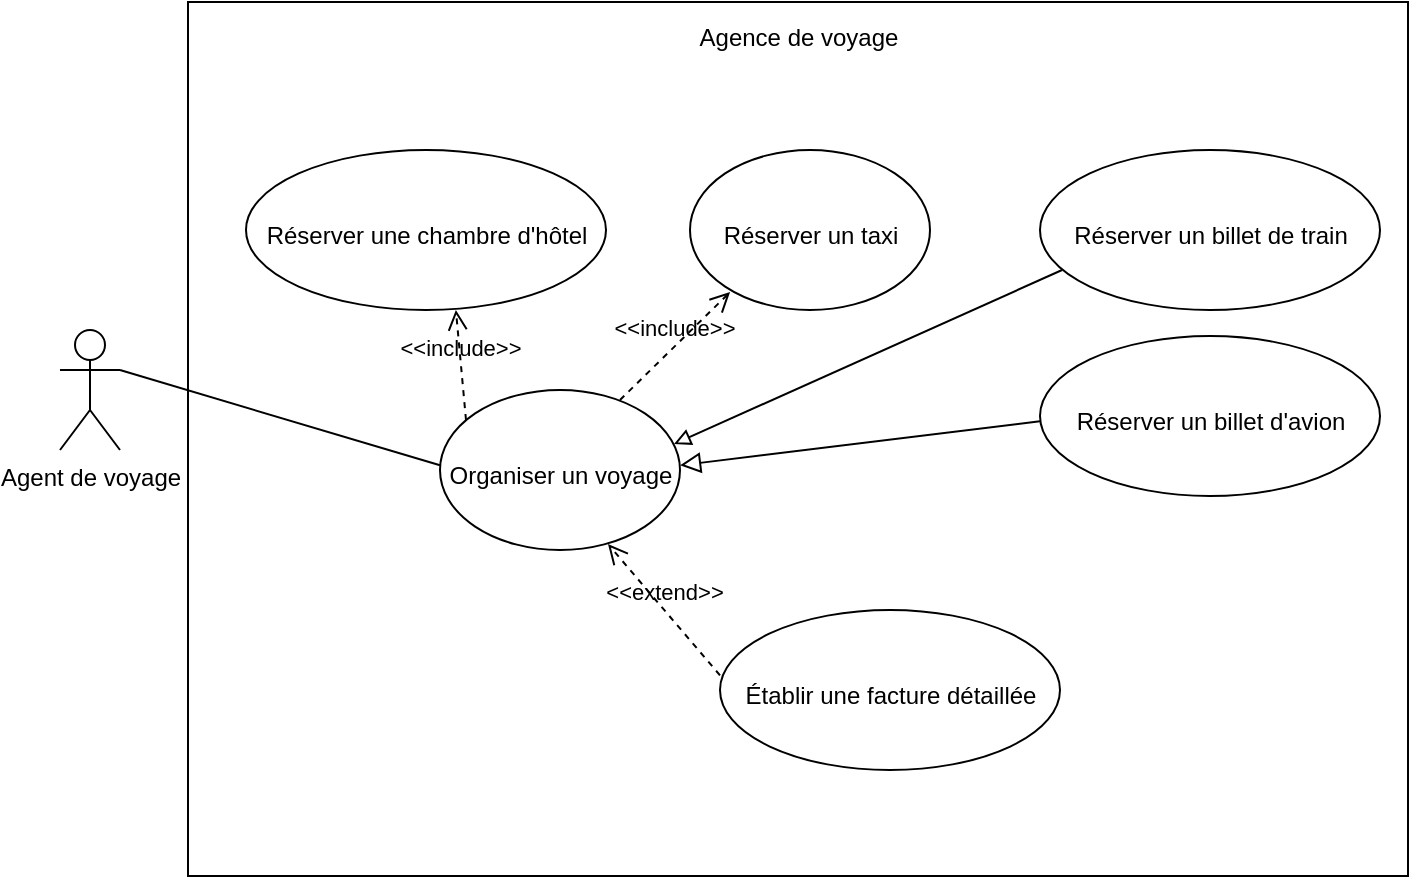 <mxfile version="15.5.5" type="github">
  <diagram id="cRu32RqCK4BLnh1sHEem" name="Page-1">
    <mxGraphModel dx="977" dy="499" grid="1" gridSize="10" guides="1" tooltips="1" connect="1" arrows="1" fold="1" page="1" pageScale="1" pageWidth="827" pageHeight="1169" math="0" shadow="0">
      <root>
        <mxCell id="0" />
        <mxCell id="1" parent="0" />
        <mxCell id="47qLA5IY4Jjz_HCi7pHy-28" value="" style="rounded=0;whiteSpace=wrap;html=1;" vertex="1" parent="1">
          <mxGeometry x="174" y="46" width="610" height="437" as="geometry" />
        </mxCell>
        <mxCell id="47qLA5IY4Jjz_HCi7pHy-1" value="Agent de voyage" style="shape=umlActor;verticalLabelPosition=bottom;verticalAlign=top;html=1;outlineConnect=0;" vertex="1" parent="1">
          <mxGeometry x="110" y="210" width="30" height="60" as="geometry" />
        </mxCell>
        <mxCell id="47qLA5IY4Jjz_HCi7pHy-5" value="" style="shape=ellipse;container=1;horizontal=1;horizontalStack=0;resizeParent=1;resizeParentMax=0;resizeLast=0;html=1;dashed=0;collapsible=0;" vertex="1" parent="1">
          <mxGeometry x="300" y="240" width="120" height="80" as="geometry" />
        </mxCell>
        <mxCell id="47qLA5IY4Jjz_HCi7pHy-6" value="Organiser un voyage" style="html=1;strokeColor=none;fillColor=none;align=center;verticalAlign=middle;rotatable=0;" vertex="1" parent="47qLA5IY4Jjz_HCi7pHy-5">
          <mxGeometry y="32.667" width="120" height="20" as="geometry" />
        </mxCell>
        <mxCell id="47qLA5IY4Jjz_HCi7pHy-18" value="&amp;lt;&amp;lt;include&amp;gt;&amp;gt;" style="endArrow=open;startArrow=none;endFill=0;startFill=0;endSize=8;html=1;verticalAlign=bottom;dashed=1;labelBackgroundColor=none;rounded=0;strokeWidth=1;entryX=0.167;entryY=0.888;entryDx=0;entryDy=0;entryPerimeter=0;" edge="1" parent="47qLA5IY4Jjz_HCi7pHy-5" target="47qLA5IY4Jjz_HCi7pHy-14">
          <mxGeometry width="160" relative="1" as="geometry">
            <mxPoint x="90" y="5" as="sourcePoint" />
            <mxPoint x="142.778" y="-45" as="targetPoint" />
          </mxGeometry>
        </mxCell>
        <mxCell id="47qLA5IY4Jjz_HCi7pHy-10" value="" style="endArrow=none;startArrow=none;endFill=0;startFill=0;endSize=8;html=1;verticalAlign=bottom;labelBackgroundColor=none;strokeWidth=1;rounded=0;entryX=0;entryY=0.25;entryDx=0;entryDy=0;spacing=1;" edge="1" parent="1" target="47qLA5IY4Jjz_HCi7pHy-6">
          <mxGeometry width="160" relative="1" as="geometry">
            <mxPoint x="140" y="230" as="sourcePoint" />
            <mxPoint x="300" y="230" as="targetPoint" />
          </mxGeometry>
        </mxCell>
        <mxCell id="47qLA5IY4Jjz_HCi7pHy-11" value="" style="shape=ellipse;container=1;horizontal=1;horizontalStack=0;resizeParent=1;resizeParentMax=0;resizeLast=0;html=1;dashed=0;collapsible=0;" vertex="1" parent="1">
          <mxGeometry x="203" y="120" width="180" height="80" as="geometry" />
        </mxCell>
        <mxCell id="47qLA5IY4Jjz_HCi7pHy-12" value="Réserver une chambre d&#39;hôtel" style="html=1;strokeColor=none;fillColor=none;align=center;verticalAlign=middle;rotatable=0;" vertex="1" parent="47qLA5IY4Jjz_HCi7pHy-11">
          <mxGeometry x="60" y="19.67" width="60" height="47.33" as="geometry" />
        </mxCell>
        <mxCell id="47qLA5IY4Jjz_HCi7pHy-14" value="" style="shape=ellipse;container=1;horizontal=1;horizontalStack=0;resizeParent=1;resizeParentMax=0;resizeLast=0;html=1;dashed=0;collapsible=0;" vertex="1" parent="1">
          <mxGeometry x="425" y="120" width="120" height="80" as="geometry" />
        </mxCell>
        <mxCell id="47qLA5IY4Jjz_HCi7pHy-15" value="Réserver un taxi" style="html=1;strokeColor=none;fillColor=none;align=center;verticalAlign=middle;rotatable=0;" vertex="1" parent="47qLA5IY4Jjz_HCi7pHy-14">
          <mxGeometry y="32.667" width="120" height="20" as="geometry" />
        </mxCell>
        <mxCell id="47qLA5IY4Jjz_HCi7pHy-16" value="" style="shape=ellipse;container=1;horizontal=1;horizontalStack=0;resizeParent=1;resizeParentMax=0;resizeLast=0;html=1;dashed=0;collapsible=0;" vertex="1" parent="1">
          <mxGeometry x="600" y="120" width="170" height="80" as="geometry" />
        </mxCell>
        <mxCell id="47qLA5IY4Jjz_HCi7pHy-17" value="Réserver un billet de train" style="html=1;strokeColor=none;fillColor=none;align=center;verticalAlign=middle;rotatable=0;" vertex="1" parent="47qLA5IY4Jjz_HCi7pHy-16">
          <mxGeometry y="32.667" width="170" height="20" as="geometry" />
        </mxCell>
        <mxCell id="47qLA5IY4Jjz_HCi7pHy-19" value="&amp;lt;&amp;lt;include&amp;gt;&amp;gt;" style="endArrow=open;startArrow=none;endFill=0;startFill=0;endSize=8;html=1;verticalAlign=bottom;dashed=1;labelBackgroundColor=none;rounded=0;strokeWidth=1;entryX=0.583;entryY=1;entryDx=0;entryDy=0;entryPerimeter=0;" edge="1" parent="1" target="47qLA5IY4Jjz_HCi7pHy-11">
          <mxGeometry width="160" relative="1" as="geometry">
            <mxPoint x="313" y="255" as="sourcePoint" />
            <mxPoint x="368.04" y="201.04" as="targetPoint" />
          </mxGeometry>
        </mxCell>
        <mxCell id="47qLA5IY4Jjz_HCi7pHy-20" value="" style="shape=ellipse;container=1;horizontal=1;horizontalStack=0;resizeParent=1;resizeParentMax=0;resizeLast=0;html=1;dashed=0;collapsible=0;" vertex="1" parent="1">
          <mxGeometry x="600" y="213" width="170" height="80" as="geometry" />
        </mxCell>
        <mxCell id="47qLA5IY4Jjz_HCi7pHy-21" value="Réserver un billet d&#39;avion" style="html=1;strokeColor=none;fillColor=none;align=center;verticalAlign=middle;rotatable=0;" vertex="1" parent="47qLA5IY4Jjz_HCi7pHy-20">
          <mxGeometry y="32.667" width="170" height="20" as="geometry" />
        </mxCell>
        <mxCell id="47qLA5IY4Jjz_HCi7pHy-23" value="" style="endArrow=block;startArrow=none;endFill=0;startFill=0;endSize=8;html=1;verticalAlign=bottom;labelBackgroundColor=none;strokeWidth=1;rounded=0;entryX=1;entryY=0.25;entryDx=0;entryDy=0;exitX=0;exitY=0.5;exitDx=0;exitDy=0;" edge="1" parent="1" source="47qLA5IY4Jjz_HCi7pHy-21" target="47qLA5IY4Jjz_HCi7pHy-6">
          <mxGeometry width="160" relative="1" as="geometry">
            <mxPoint x="460" y="260" as="sourcePoint" />
            <mxPoint x="620" y="260" as="targetPoint" />
          </mxGeometry>
        </mxCell>
        <mxCell id="47qLA5IY4Jjz_HCi7pHy-25" value="" style="shape=ellipse;container=1;horizontal=1;horizontalStack=0;resizeParent=1;resizeParentMax=0;resizeLast=0;html=1;dashed=0;collapsible=0;" vertex="1" parent="1">
          <mxGeometry x="440" y="350" width="170" height="80" as="geometry" />
        </mxCell>
        <mxCell id="47qLA5IY4Jjz_HCi7pHy-26" value="Établir une facture détaillée" style="html=1;strokeColor=none;fillColor=none;align=center;verticalAlign=middle;rotatable=0;" vertex="1" parent="47qLA5IY4Jjz_HCi7pHy-25">
          <mxGeometry y="32.667" width="170" height="20" as="geometry" />
        </mxCell>
        <mxCell id="47qLA5IY4Jjz_HCi7pHy-27" value="&amp;lt;&amp;lt;extend&amp;gt;&amp;gt;" style="endArrow=open;startArrow=none;endFill=0;startFill=0;endSize=8;html=1;verticalAlign=bottom;dashed=1;labelBackgroundColor=none;rounded=0;strokeWidth=1;entryX=0.7;entryY=0.963;entryDx=0;entryDy=0;entryPerimeter=0;exitX=0;exitY=0;exitDx=0;exitDy=0;" edge="1" parent="1" source="47qLA5IY4Jjz_HCi7pHy-26" target="47qLA5IY4Jjz_HCi7pHy-5">
          <mxGeometry width="160" relative="1" as="geometry">
            <mxPoint x="380" y="320" as="sourcePoint" />
            <mxPoint x="540" y="320" as="targetPoint" />
          </mxGeometry>
        </mxCell>
        <mxCell id="47qLA5IY4Jjz_HCi7pHy-29" value="Agence de voyage" style="text;html=1;strokeColor=none;fillColor=none;align=center;verticalAlign=middle;whiteSpace=wrap;rounded=0;" vertex="1" parent="1">
          <mxGeometry x="414" y="49" width="131" height="30" as="geometry" />
        </mxCell>
        <mxCell id="47qLA5IY4Jjz_HCi7pHy-30" value="" style="html=1;verticalAlign=bottom;labelBackgroundColor=none;endArrow=block;endFill=0;rounded=0;strokeWidth=1;entryX=0.975;entryY=0.338;entryDx=0;entryDy=0;entryPerimeter=0;exitX=0.065;exitY=0.75;exitDx=0;exitDy=0;exitPerimeter=0;" edge="1" parent="1" source="47qLA5IY4Jjz_HCi7pHy-16" target="47qLA5IY4Jjz_HCi7pHy-5">
          <mxGeometry width="160" relative="1" as="geometry">
            <mxPoint x="490" y="230" as="sourcePoint" />
            <mxPoint x="650" y="230" as="targetPoint" />
          </mxGeometry>
        </mxCell>
      </root>
    </mxGraphModel>
  </diagram>
</mxfile>

